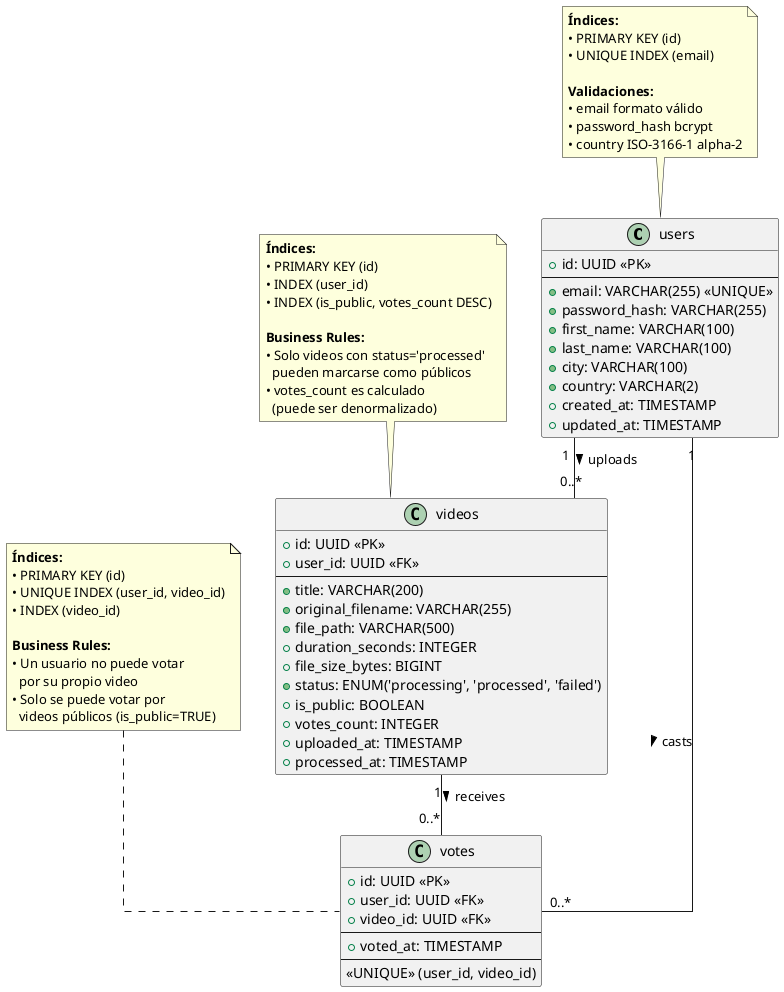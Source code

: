 @startuml data-model-extended
skinparam linetype ortho

' ============================================
' USERS TABLE
' ============================================
class users {
    + id: UUID <<PK>>
    --
    + email: VARCHAR(255) <<UNIQUE>>
    + password_hash: VARCHAR(255)
    + first_name: VARCHAR(100)
    + last_name: VARCHAR(100)
    + city: VARCHAR(100)
    + country: VARCHAR(2)
    + created_at: TIMESTAMP
    + updated_at: TIMESTAMP
}

' ============================================
' VIDEOS TABLE
' ============================================
class videos {
    + id: UUID <<PK>>
    + user_id: UUID <<FK>>
    --
    + title: VARCHAR(200)
    + original_filename: VARCHAR(255)
    + file_path: VARCHAR(500)
    + duration_seconds: INTEGER
    + file_size_bytes: BIGINT
    + status: ENUM('processing', 'processed', 'failed')
    + is_public: BOOLEAN
    + votes_count: INTEGER
    + uploaded_at: TIMESTAMP
    + processed_at: TIMESTAMP
}

' ============================================
' VOTES TABLE
' ============================================
class votes {
    + id: UUID <<PK>>
    + user_id: UUID <<FK>>
    + video_id: UUID <<FK>>
    --
    + voted_at: TIMESTAMP
    --
    <<UNIQUE>> (user_id, video_id)
}

' ============================================
' RELACIONES
' ============================================
users "1" -- "0..*" videos : uploads >
users "1" -- "0..*" votes : casts >
videos "1" -- "0..*" votes : receives >

' ============================================
' ÍNDICES Y CONSTRAINTS
' ============================================
note top of users
  **Índices:**
  • PRIMARY KEY (id)
  • UNIQUE INDEX (email)
  
  **Validaciones:**
  • email formato válido
  • password_hash bcrypt
  • country ISO-3166-1 alpha-2
end note

note top of videos
  **Índices:**
  • PRIMARY KEY (id)
  • INDEX (user_id)
  • INDEX (is_public, votes_count DESC)
  
  **Business Rules:**
  • Solo videos con status='processed'
    pueden marcarse como públicos
  • votes_count es calculado
    (puede ser denormalizado)
end note

note top of votes
  **Índices:**
  • PRIMARY KEY (id)
  • UNIQUE INDEX (user_id, video_id)
  • INDEX (video_id)
  
  **Business Rules:**
  • Un usuario no puede votar
    por su propio video
  • Solo se puede votar por
    videos públicos (is_public=TRUE)
end note

@enduml